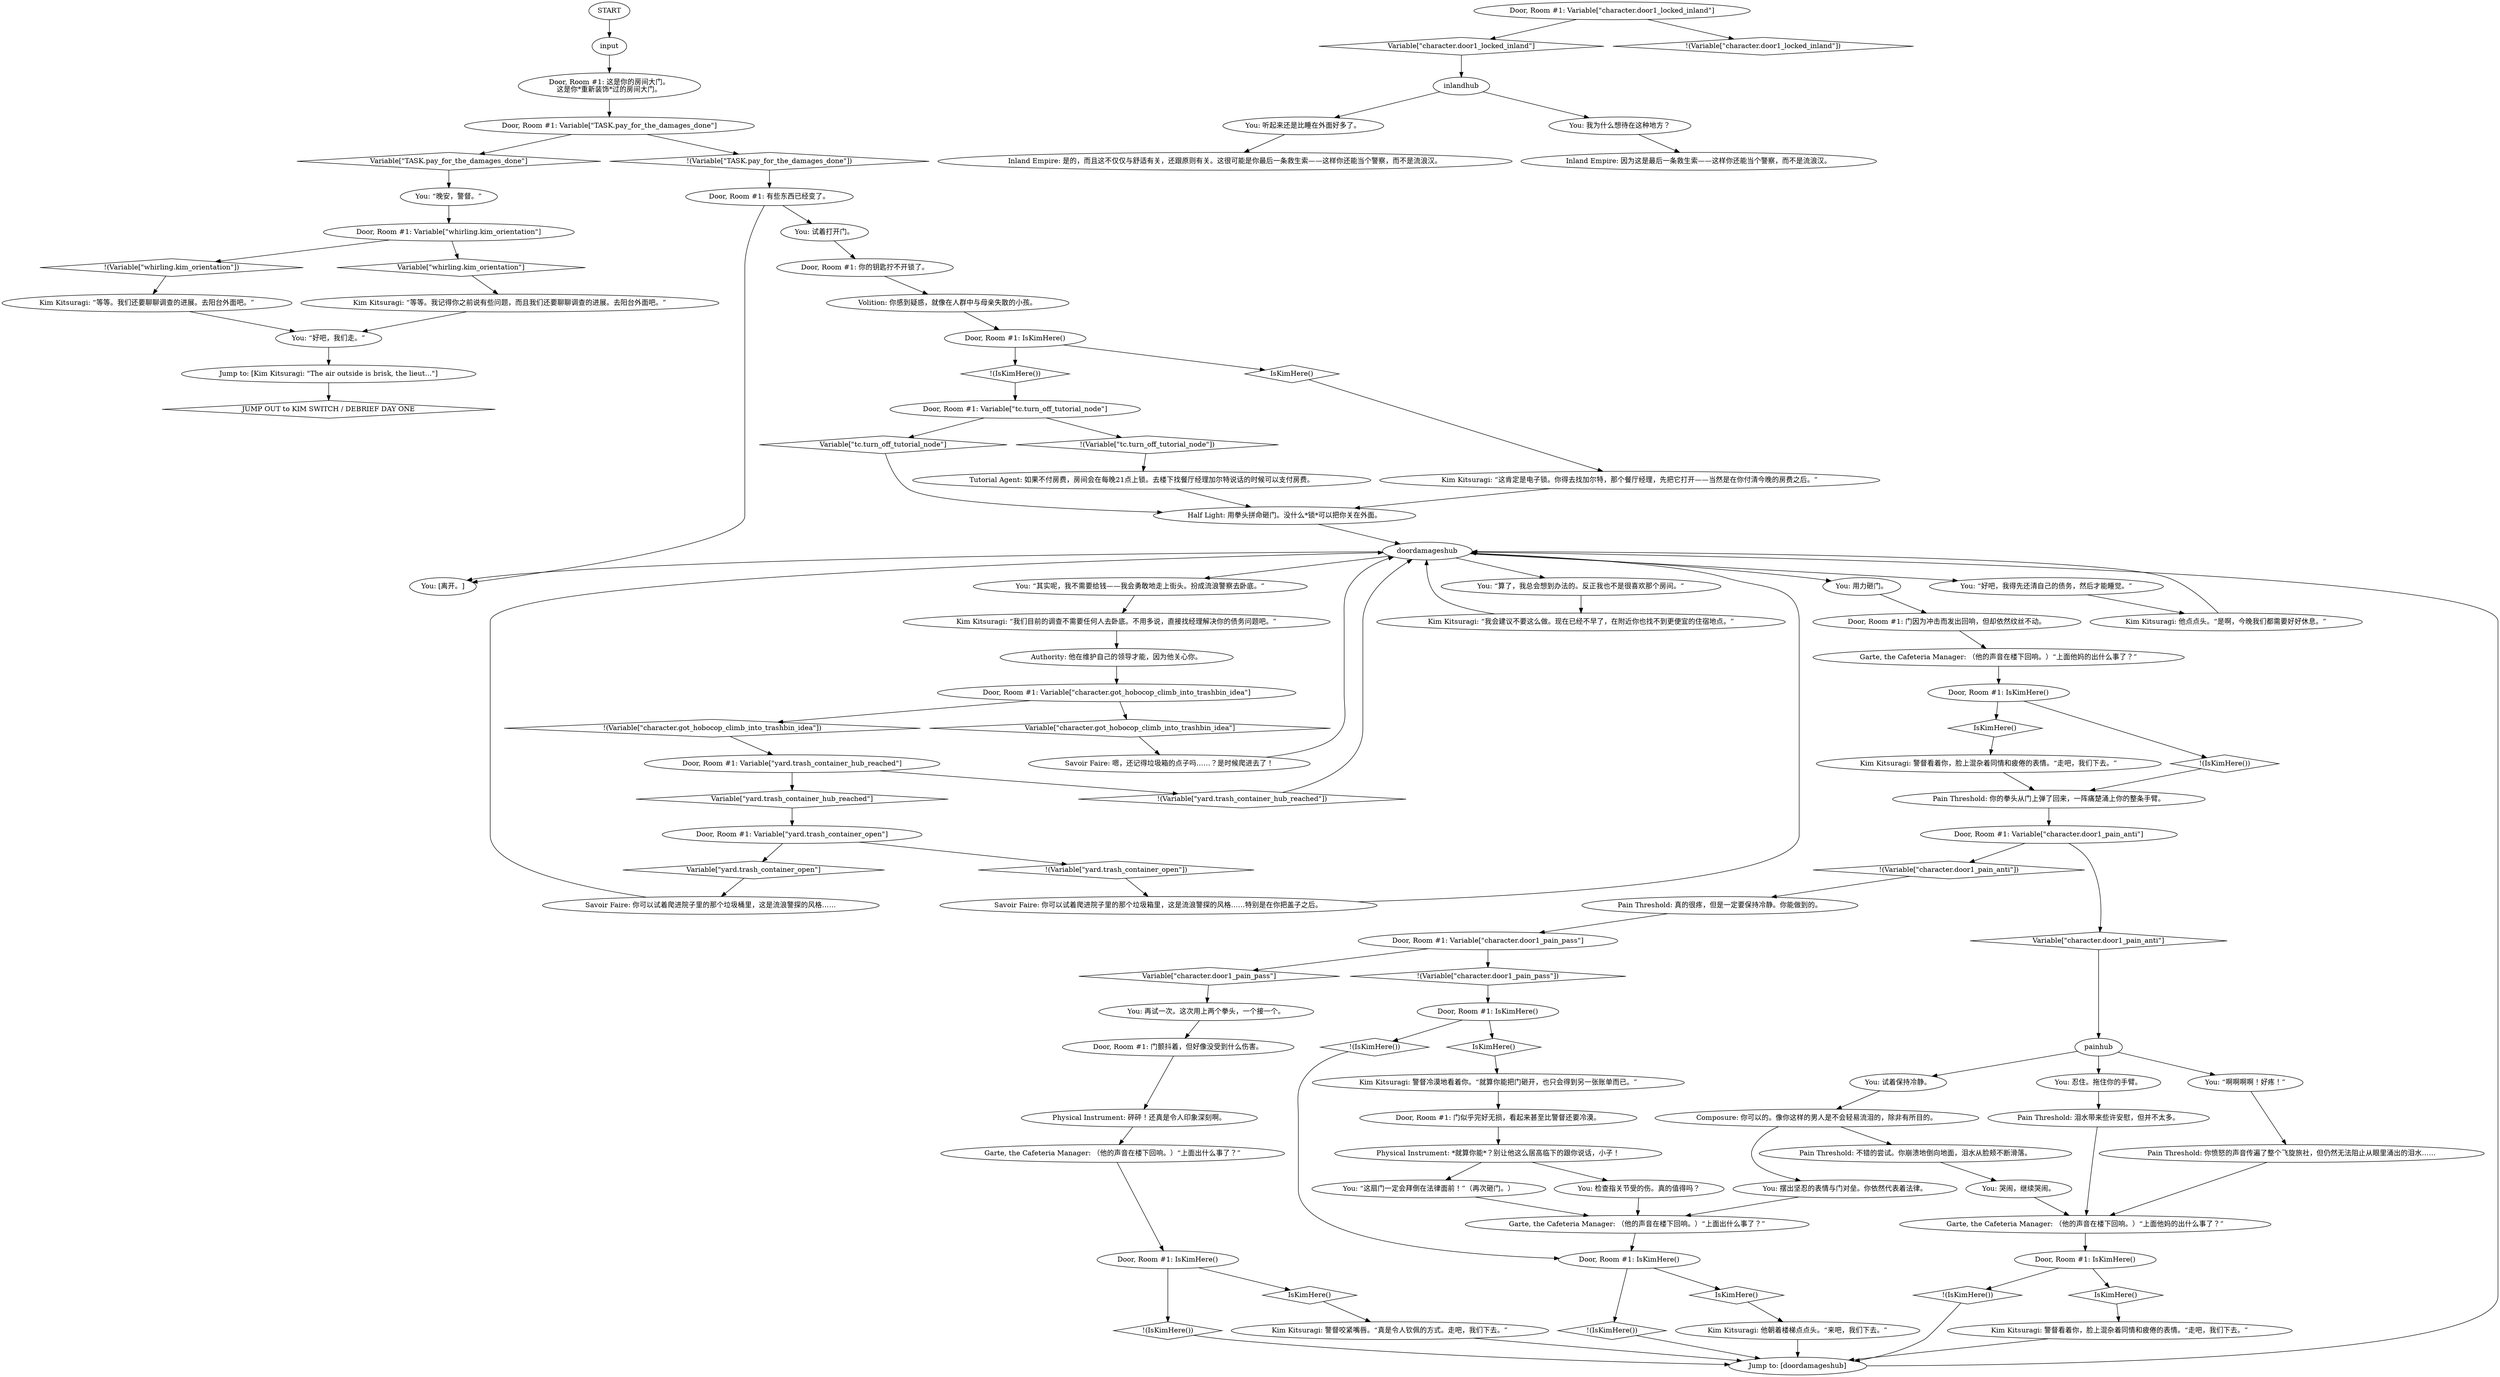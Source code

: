 # WHIRLING F2 / TEQUILA DOOR
# The dialogue between you and the door to your room. It is locked unless you've paid for damages.
# ==================================================
digraph G {
	  0 [label="START"];
	  1 [label="input"];
	  3 [label="You: “啊啊啊啊！好疼！”"];
	  4 [label="Pain Threshold: 不错的尝试。你崩溃地倒向地面，泪水从脸颊不断滑落。"];
	  5 [label="Pain Threshold: 泪水带来些许安慰，但并不太多。"];
	  6 [label="Door, Room #1: Variable[\"character.door1_pain_anti\"]"];
	  7 [label="Variable[\"character.door1_pain_anti\"]", shape=diamond];
	  8 [label="!(Variable[\"character.door1_pain_anti\"])", shape=diamond];
	  9 [label="Kim Kitsuragi: 他朝着楼梯点点头。“来吧，我们下去。”"];
	  10 [label="Kim Kitsuragi: “这肯定是电子锁。你得去找加尔特，那个餐厅经理，先把它打开——当然是在你付清今晚的房费之后。”"];
	  11 [label="You: 哭闹，继续哭闹。"];
	  12 [label="Door, Room #1: Variable[\"character.door1_pain_pass\"]"];
	  13 [label="Variable[\"character.door1_pain_pass\"]", shape=diamond];
	  14 [label="!(Variable[\"character.door1_pain_pass\"])", shape=diamond];
	  15 [label="Door, Room #1: IsKimHere()"];
	  16 [label="IsKimHere()", shape=diamond];
	  17 [label="!(IsKimHere())", shape=diamond];
	  18 [label="Kim Kitsuragi: “等等。我们还要聊聊调查的进展。去阳台外面吧。”"];
	  19 [label="inlandhub"];
	  20 [label="Garte, the Cafeteria Manager: （他的声音在楼下回响。）“上面他妈的出什么事了？”"];
	  21 [label="Door, Room #1: IsKimHere()"];
	  22 [label="IsKimHere()", shape=diamond];
	  23 [label="!(IsKimHere())", shape=diamond];
	  24 [label="Door, Room #1: IsKimHere()"];
	  25 [label="IsKimHere()", shape=diamond];
	  26 [label="!(IsKimHere())", shape=diamond];
	  27 [label="Savoir Faire: 你可以试着爬进院子里的那个垃圾箱里，这是流浪警探的风格……特别是在你把盖子之后。"];
	  28 [label="Door, Room #1: Variable[\"tc.turn_off_tutorial_node\"]"];
	  29 [label="Variable[\"tc.turn_off_tutorial_node\"]", shape=diamond];
	  30 [label="!(Variable[\"tc.turn_off_tutorial_node\"])", shape=diamond];
	  31 [label="You: 试着打开门。"];
	  32 [label="Kim Kitsuragi: “我会建议不要这么做。现在已经不早了，在附近你也找不到更便宜的住宿地点。”"];
	  33 [label="Authority: 他在维护自己的领导才能，因为他关心你。"];
	  34 [label="Pain Threshold: 你愤怒的声音传遍了整个飞旋旅社，但仍然无法阻止从眼里涌出的泪水……"];
	  35 [label="You: “这扇门一定会拜倒在法律面前！”（再次砸门。）"];
	  36 [label="Kim Kitsuragi: 警督咬紧嘴唇。“真是令人钦佩的方式。走吧，我们下去。”"];
	  37 [label="Door, Room #1: Variable[\"TASK.pay_for_the_damages_done\"]"];
	  38 [label="Variable[\"TASK.pay_for_the_damages_done\"]", shape=diamond];
	  39 [label="!(Variable[\"TASK.pay_for_the_damages_done\"])", shape=diamond];
	  40 [label="Door, Room #1: 门因为冲击而发出回响，但却依然纹丝不动。"];
	  41 [label="You: “算了，我总会想到办法的。反正我也不是很喜欢那个房间。”"];
	  42 [label="Door, Room #1: 这是你的房间大门。\n这是你*重新装饰*过的房间大门。"];
	  43 [label="Garte, the Cafeteria Manager: （他的声音在楼下回响。）“上面出什么事了？”"];
	  44 [label="Physical Instrument: 砰砰！还真是令人印象深刻啊。"];
	  45 [label="Door, Room #1: 门颤抖着，但好像没受到什么伤害。"];
	  46 [label="Door, Room #1: IsKimHere()"];
	  47 [label="IsKimHere()", shape=diamond];
	  48 [label="!(IsKimHere())", shape=diamond];
	  49 [label="Door, Room #1: Variable[\"whirling.kim_orientation\"]"];
	  50 [label="Variable[\"whirling.kim_orientation\"]", shape=diamond];
	  51 [label="!(Variable[\"whirling.kim_orientation\"])", shape=diamond];
	  52 [label="Savoir Faire: 你可以试着爬进院子里的那个垃圾桶里，这是流浪警探的风格……"];
	  53 [label="Volition: 你感到疑惑，就像在人群中与母亲失散的小孩。"];
	  54 [label="Inland Empire: 因为这是最后一条救生索——这样你还能当个警察，而不是流浪汉。"];
	  55 [label="Jump to: [doordamageshub]"];
	  56 [label="Composure: 你可以的。像你这样的男人是不会轻易流泪的，除非有所目的。"];
	  57 [label="You: “好吧，我们走。”"];
	  58 [label="Door, Room #1: 你的钥匙拧不开锁了。"];
	  59 [label="You: “其实呢，我不需要给钱——我会勇敢地走上街头。扮成流浪警察去卧底。”"];
	  60 [label="You: [离开。]"];
	  61 [label="Kim Kitsuragi: 警督冷漠地看着你。“就算你能把门砸开，也只会得到另一张账单而已。”"];
	  62 [label="Garte, the Cafeteria Manager: （他的声音在楼下回响。）“上面出什么事了？”"];
	  63 [label="Door, Room #1: 门似乎完好无损，看起来甚至比警督还要冷漠。"];
	  64 [label="Inland Empire: 是的，而且这不仅仅与舒适有关，还跟原则有关。这很可能是你最后一条救生索——这样你还能当个警察，而不是流浪汉。"];
	  65 [label="You: “晚安，警督。”"];
	  66 [label="Tutorial Agent: 如果不付房费，房间会在每晚21点上锁。去楼下找餐厅经理加尔特说话的时候可以支付房费。"];
	  67 [label="Kim Kitsuragi: 他点点头。“是啊，今晚我们都需要好好休息。”"];
	  68 [label="You: 检查指关节受的伤。真的值得吗？"];
	  69 [label="Kim Kitsuragi: “等等。我记得你之前说有些问题，而且我们还要聊聊调查的进展。去阳台外面吧。”"];
	  70 [label="Savoir Faire: 嗯，还记得垃圾箱的点子吗……？是时候爬进去了！"];
	  71 [label="You: 听起来还是比睡在外面好多了。"];
	  72 [label="Half Light: 用拳头拼命砸门。没什么*锁*可以把你关在外面。"];
	  73 [label="Kim Kitsuragi: “我们目前的调查不需要任何人去卧底。不用多说，直接找经理解决你的债务问题吧。”"];
	  74 [label="You: 试着保持冷静。"];
	  75 [label="Pain Threshold: 真的很疼，但是一定要保持冷静。你能做到的。"];
	  76 [label="Door, Room #1: IsKimHere()"];
	  77 [label="IsKimHere()", shape=diamond];
	  78 [label="!(IsKimHere())", shape=diamond];
	  79 [label="Garte, the Cafeteria Manager: （他的声音在楼下回响。）“上面他妈的出什么事了？”"];
	  80 [label="Kim Kitsuragi: 警督看着你，脸上混杂着同情和疲倦的表情。“走吧，我们下去。”"];
	  81 [label="Door, Room #1: Variable[\"yard.trash_container_hub_reached\"]"];
	  82 [label="Variable[\"yard.trash_container_hub_reached\"]", shape=diamond];
	  83 [label="!(Variable[\"yard.trash_container_hub_reached\"])", shape=diamond];
	  84 [label="You: 我为什么想待在这种地方？"];
	  85 [label="You: “好吧，我得先还清自己的债务，然后才能睡觉。”"];
	  86 [label="doordamageshub"];
	  87 [label="You: 用力砸门。"];
	  88 [label="Door, Room #1: Variable[\"character.got_hobocop_climb_into_trashbin_idea\"]"];
	  89 [label="Variable[\"character.got_hobocop_climb_into_trashbin_idea\"]", shape=diamond];
	  90 [label="!(Variable[\"character.got_hobocop_climb_into_trashbin_idea\"])", shape=diamond];
	  91 [label="Door, Room #1: 有些东西已经变了。"];
	  92 [label="Door, Room #1: IsKimHere()"];
	  93 [label="IsKimHere()", shape=diamond];
	  94 [label="!(IsKimHere())", shape=diamond];
	  95 [label="Door, Room #1: Variable[\"character.door1_locked_inland\"]"];
	  96 [label="Variable[\"character.door1_locked_inland\"]", shape=diamond];
	  97 [label="!(Variable[\"character.door1_locked_inland\"])", shape=diamond];
	  98 [label="Physical Instrument: *就算你能*？别让他这么居高临下的跟你说话，小子！"];
	  99 [label="You: 再试一次。这次用上两个拳头，一个接一个。"];
	  100 [label="Kim Kitsuragi: 警督看着你，脸上混杂着同情和疲倦的表情。“走吧，我们下去。”"];
	  101 [label="You: 忍住。拖住你的手臂。"];
	  102 [label="painhub"];
	  103 [label="Door, Room #1: Variable[\"yard.trash_container_open\"]"];
	  104 [label="Variable[\"yard.trash_container_open\"]", shape=diamond];
	  105 [label="!(Variable[\"yard.trash_container_open\"])", shape=diamond];
	  106 [label="Pain Threshold: 你的拳头从门上弹了回来，一阵痛楚涌上你的整条手臂。"];
	  107 [label="You: 摆出坚忍的表情与门对垒。你依然代表着法律。"];
	  108 [label="Jump to: [Kim Kitsuragi: \"The air outside is brisk, the lieut...\"]"];
	  5200111 [label="JUMP OUT to KIM SWITCH / DEBRIEF DAY ONE", shape=diamond];
	  0 -> 1
	  1 -> 42
	  3 -> 34
	  4 -> 11
	  5 -> 20
	  6 -> 8
	  6 -> 7
	  7 -> 102
	  8 -> 75
	  9 -> 55
	  10 -> 72
	  11 -> 20
	  12 -> 13
	  12 -> 14
	  13 -> 99
	  14 -> 24
	  15 -> 16
	  15 -> 17
	  16 -> 10
	  17 -> 28
	  18 -> 57
	  19 -> 84
	  19 -> 71
	  20 -> 76
	  21 -> 22
	  21 -> 23
	  22 -> 9
	  23 -> 55
	  24 -> 25
	  24 -> 26
	  25 -> 61
	  26 -> 21
	  27 -> 86
	  28 -> 29
	  28 -> 30
	  29 -> 72
	  30 -> 66
	  31 -> 58
	  32 -> 86
	  33 -> 88
	  34 -> 20
	  35 -> 43
	  36 -> 55
	  37 -> 38
	  37 -> 39
	  38 -> 65
	  39 -> 91
	  40 -> 79
	  41 -> 32
	  42 -> 37
	  43 -> 21
	  44 -> 62
	  45 -> 44
	  46 -> 48
	  46 -> 47
	  47 -> 36
	  48 -> 55
	  49 -> 50
	  49 -> 51
	  50 -> 69
	  51 -> 18
	  52 -> 86
	  53 -> 15
	  55 -> 86
	  56 -> 107
	  56 -> 4
	  57 -> 108
	  58 -> 53
	  59 -> 73
	  61 -> 63
	  62 -> 46
	  63 -> 98
	  65 -> 49
	  66 -> 72
	  67 -> 86
	  68 -> 43
	  69 -> 57
	  70 -> 86
	  71 -> 64
	  72 -> 86
	  73 -> 33
	  74 -> 56
	  75 -> 12
	  76 -> 77
	  76 -> 78
	  77 -> 100
	  78 -> 55
	  79 -> 92
	  80 -> 106
	  81 -> 82
	  81 -> 83
	  82 -> 103
	  83 -> 86
	  84 -> 54
	  85 -> 67
	  86 -> 41
	  86 -> 85
	  86 -> 87
	  86 -> 59
	  86 -> 60
	  87 -> 40
	  88 -> 89
	  88 -> 90
	  89 -> 70
	  90 -> 81
	  91 -> 60
	  91 -> 31
	  92 -> 93
	  92 -> 94
	  93 -> 80
	  94 -> 106
	  95 -> 96
	  95 -> 97
	  96 -> 19
	  98 -> 35
	  98 -> 68
	  99 -> 45
	  100 -> 55
	  101 -> 5
	  102 -> 74
	  102 -> 3
	  102 -> 101
	  103 -> 104
	  103 -> 105
	  104 -> 52
	  105 -> 27
	  106 -> 6
	  107 -> 43
	  108 -> 5200111
}

